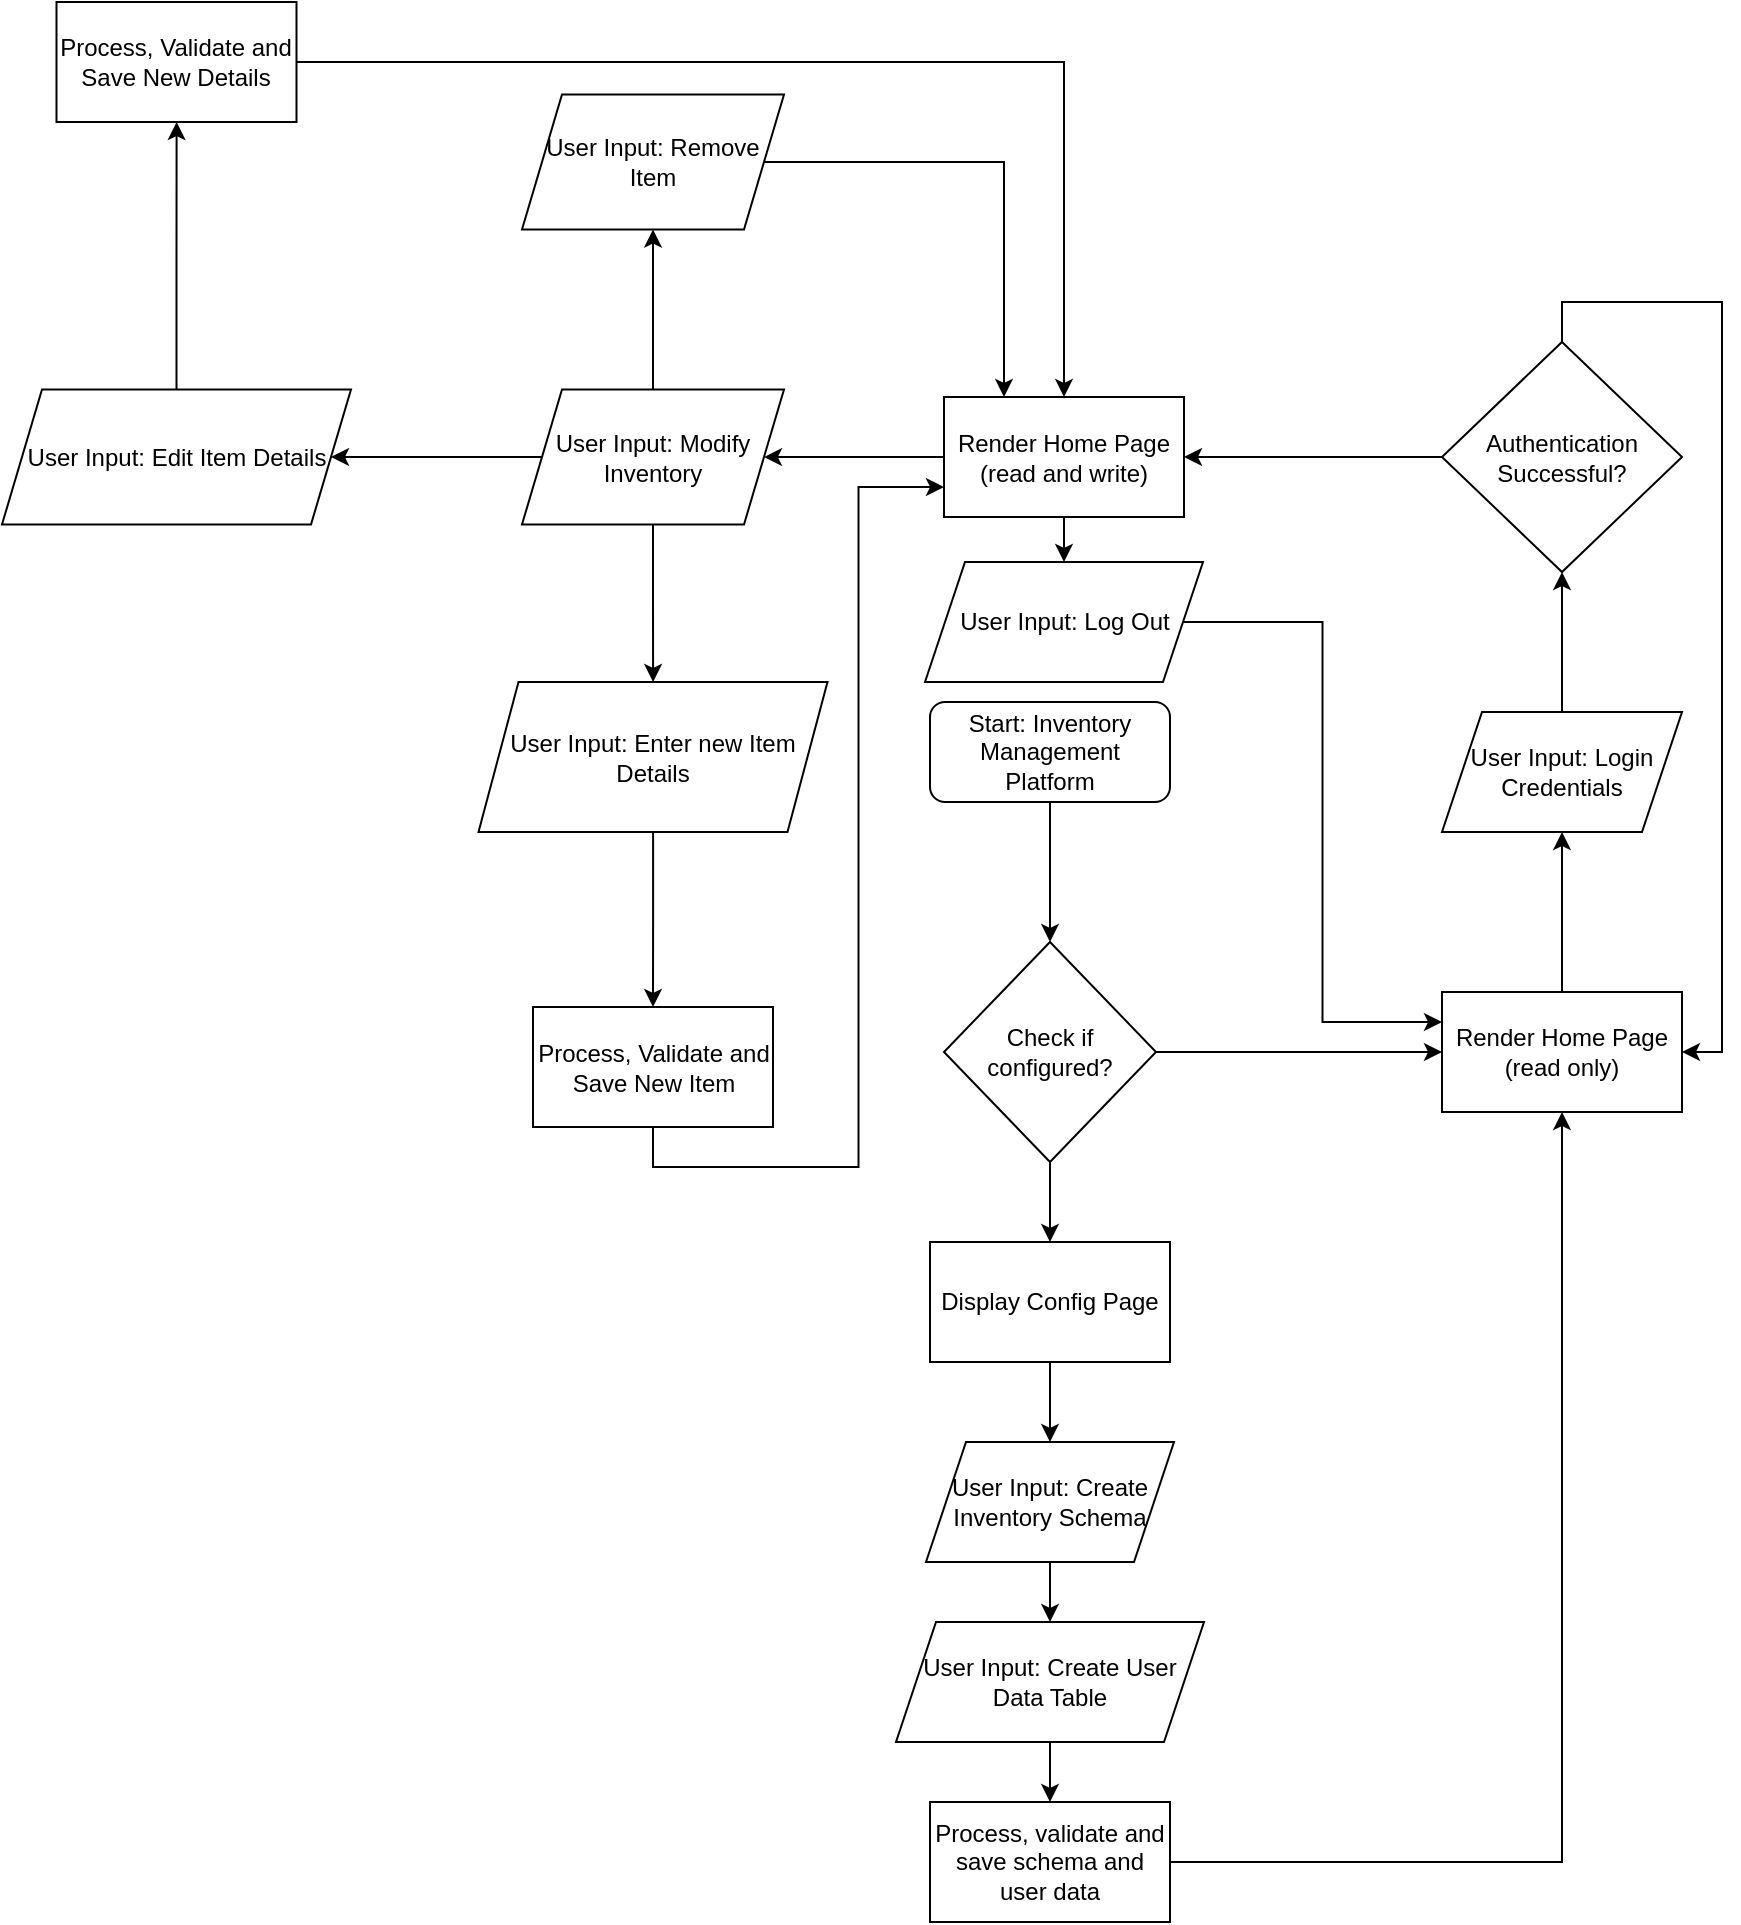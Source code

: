 <mxfile version="17.4.6" type="github"><diagram id="59dUMj7wLn-0rVzH7fCd" name="Page-1"><mxGraphModel dx="2064" dy="680" grid="1" gridSize="10" guides="1" tooltips="1" connect="1" arrows="1" fold="1" page="1" pageScale="1" pageWidth="827" pageHeight="1169" math="0" shadow="0"><root><mxCell id="0"/><mxCell id="1" parent="0"/><mxCell id="KenMncsxGdAYEB_mECTb-7" value="" style="edgeStyle=orthogonalEdgeStyle;rounded=0;orthogonalLoop=1;jettySize=auto;html=1;" edge="1" parent="1" source="KenMncsxGdAYEB_mECTb-1" target="KenMncsxGdAYEB_mECTb-2"><mxGeometry relative="1" as="geometry"/></mxCell><mxCell id="KenMncsxGdAYEB_mECTb-1" value="Start: Inventory Management Platform" style="rounded=1;whiteSpace=wrap;html=1;" vertex="1" parent="1"><mxGeometry x="431" y="410" width="120" height="50" as="geometry"/></mxCell><mxCell id="KenMncsxGdAYEB_mECTb-9" value="" style="edgeStyle=orthogonalEdgeStyle;rounded=0;orthogonalLoop=1;jettySize=auto;html=1;" edge="1" parent="1" source="KenMncsxGdAYEB_mECTb-2" target="KenMncsxGdAYEB_mECTb-8"><mxGeometry relative="1" as="geometry"/></mxCell><mxCell id="KenMncsxGdAYEB_mECTb-11" value="" style="edgeStyle=orthogonalEdgeStyle;rounded=0;orthogonalLoop=1;jettySize=auto;html=1;" edge="1" parent="1" source="KenMncsxGdAYEB_mECTb-2" target="KenMncsxGdAYEB_mECTb-10"><mxGeometry relative="1" as="geometry"/></mxCell><mxCell id="KenMncsxGdAYEB_mECTb-2" value="Check if configured?" style="rhombus;whiteSpace=wrap;html=1;" vertex="1" parent="1"><mxGeometry x="438" y="530" width="106" height="110" as="geometry"/></mxCell><mxCell id="KenMncsxGdAYEB_mECTb-22" value="" style="edgeStyle=orthogonalEdgeStyle;rounded=0;orthogonalLoop=1;jettySize=auto;html=1;" edge="1" parent="1" source="KenMncsxGdAYEB_mECTb-8" target="KenMncsxGdAYEB_mECTb-21"><mxGeometry relative="1" as="geometry"/></mxCell><mxCell id="KenMncsxGdAYEB_mECTb-8" value="Render Home Page (read only)" style="rounded=0;whiteSpace=wrap;html=1;" vertex="1" parent="1"><mxGeometry x="687" y="555" width="120" height="60" as="geometry"/></mxCell><mxCell id="KenMncsxGdAYEB_mECTb-13" value="" style="edgeStyle=orthogonalEdgeStyle;rounded=0;orthogonalLoop=1;jettySize=auto;html=1;" edge="1" parent="1" source="KenMncsxGdAYEB_mECTb-10" target="KenMncsxGdAYEB_mECTb-12"><mxGeometry relative="1" as="geometry"/></mxCell><mxCell id="KenMncsxGdAYEB_mECTb-10" value="Display Config Page" style="whiteSpace=wrap;html=1;" vertex="1" parent="1"><mxGeometry x="431" y="680" width="120" height="60" as="geometry"/></mxCell><mxCell id="KenMncsxGdAYEB_mECTb-15" value="" style="edgeStyle=orthogonalEdgeStyle;rounded=0;orthogonalLoop=1;jettySize=auto;html=1;" edge="1" parent="1" source="KenMncsxGdAYEB_mECTb-12" target="KenMncsxGdAYEB_mECTb-14"><mxGeometry relative="1" as="geometry"/></mxCell><mxCell id="KenMncsxGdAYEB_mECTb-12" value="User Input: Create Inventory Schema" style="shape=parallelogram;perimeter=parallelogramPerimeter;whiteSpace=wrap;html=1;fixedSize=1;" vertex="1" parent="1"><mxGeometry x="429" y="780" width="124" height="60" as="geometry"/></mxCell><mxCell id="KenMncsxGdAYEB_mECTb-17" value="" style="edgeStyle=orthogonalEdgeStyle;rounded=0;orthogonalLoop=1;jettySize=auto;html=1;" edge="1" parent="1" source="KenMncsxGdAYEB_mECTb-14" target="KenMncsxGdAYEB_mECTb-16"><mxGeometry relative="1" as="geometry"/></mxCell><mxCell id="KenMncsxGdAYEB_mECTb-14" value="User Input: Create User Data Table" style="shape=parallelogram;perimeter=parallelogramPerimeter;whiteSpace=wrap;html=1;fixedSize=1;" vertex="1" parent="1"><mxGeometry x="414" y="870" width="154" height="60" as="geometry"/></mxCell><mxCell id="KenMncsxGdAYEB_mECTb-18" style="edgeStyle=orthogonalEdgeStyle;rounded=0;orthogonalLoop=1;jettySize=auto;html=1;entryX=0.5;entryY=1;entryDx=0;entryDy=0;" edge="1" parent="1" source="KenMncsxGdAYEB_mECTb-16" target="KenMncsxGdAYEB_mECTb-8"><mxGeometry relative="1" as="geometry"/></mxCell><mxCell id="KenMncsxGdAYEB_mECTb-16" value="Process, validate and save schema and user data" style="whiteSpace=wrap;html=1;" vertex="1" parent="1"><mxGeometry x="431" y="960" width="120" height="60" as="geometry"/></mxCell><mxCell id="KenMncsxGdAYEB_mECTb-24" value="" style="edgeStyle=orthogonalEdgeStyle;rounded=0;orthogonalLoop=1;jettySize=auto;html=1;" edge="1" parent="1" source="KenMncsxGdAYEB_mECTb-21" target="KenMncsxGdAYEB_mECTb-23"><mxGeometry relative="1" as="geometry"/></mxCell><mxCell id="KenMncsxGdAYEB_mECTb-21" value="User Input: Login Credentials" style="shape=parallelogram;perimeter=parallelogramPerimeter;whiteSpace=wrap;html=1;fixedSize=1;rounded=0;" vertex="1" parent="1"><mxGeometry x="687" y="415" width="120" height="60" as="geometry"/></mxCell><mxCell id="KenMncsxGdAYEB_mECTb-28" style="edgeStyle=orthogonalEdgeStyle;rounded=0;orthogonalLoop=1;jettySize=auto;html=1;exitX=0.5;exitY=0;exitDx=0;exitDy=0;entryX=1;entryY=0.5;entryDx=0;entryDy=0;" edge="1" parent="1" source="KenMncsxGdAYEB_mECTb-23" target="KenMncsxGdAYEB_mECTb-8"><mxGeometry relative="1" as="geometry"/></mxCell><mxCell id="KenMncsxGdAYEB_mECTb-30" value="" style="edgeStyle=orthogonalEdgeStyle;rounded=0;orthogonalLoop=1;jettySize=auto;html=1;" edge="1" parent="1" source="KenMncsxGdAYEB_mECTb-23" target="KenMncsxGdAYEB_mECTb-29"><mxGeometry relative="1" as="geometry"/></mxCell><mxCell id="KenMncsxGdAYEB_mECTb-23" value="Authentication Successful?" style="rhombus;whiteSpace=wrap;html=1;rounded=0;" vertex="1" parent="1"><mxGeometry x="687" y="230" width="120" height="115" as="geometry"/></mxCell><mxCell id="KenMncsxGdAYEB_mECTb-32" value="" style="edgeStyle=orthogonalEdgeStyle;rounded=0;orthogonalLoop=1;jettySize=auto;html=1;" edge="1" parent="1" source="KenMncsxGdAYEB_mECTb-29" target="KenMncsxGdAYEB_mECTb-31"><mxGeometry relative="1" as="geometry"/></mxCell><mxCell id="KenMncsxGdAYEB_mECTb-55" style="edgeStyle=orthogonalEdgeStyle;rounded=0;orthogonalLoop=1;jettySize=auto;html=1;exitX=0.5;exitY=1;exitDx=0;exitDy=0;entryX=0.5;entryY=0;entryDx=0;entryDy=0;" edge="1" parent="1" source="KenMncsxGdAYEB_mECTb-29" target="KenMncsxGdAYEB_mECTb-54"><mxGeometry relative="1" as="geometry"/></mxCell><mxCell id="KenMncsxGdAYEB_mECTb-29" value="Render Home Page (read and write)" style="whiteSpace=wrap;html=1;rounded=0;" vertex="1" parent="1"><mxGeometry x="438" y="257.5" width="120" height="60" as="geometry"/></mxCell><mxCell id="KenMncsxGdAYEB_mECTb-36" value="" style="edgeStyle=orthogonalEdgeStyle;rounded=0;orthogonalLoop=1;jettySize=auto;html=1;" edge="1" parent="1" source="KenMncsxGdAYEB_mECTb-31" target="KenMncsxGdAYEB_mECTb-35"><mxGeometry relative="1" as="geometry"/></mxCell><mxCell id="KenMncsxGdAYEB_mECTb-44" value="" style="edgeStyle=orthogonalEdgeStyle;rounded=0;orthogonalLoop=1;jettySize=auto;html=1;" edge="1" parent="1" source="KenMncsxGdAYEB_mECTb-31" target="KenMncsxGdAYEB_mECTb-43"><mxGeometry relative="1" as="geometry"/></mxCell><mxCell id="KenMncsxGdAYEB_mECTb-51" value="" style="edgeStyle=orthogonalEdgeStyle;rounded=0;orthogonalLoop=1;jettySize=auto;html=1;" edge="1" parent="1" source="KenMncsxGdAYEB_mECTb-31" target="KenMncsxGdAYEB_mECTb-50"><mxGeometry relative="1" as="geometry"/></mxCell><mxCell id="KenMncsxGdAYEB_mECTb-31" value="User Input: Modify Inventory" style="shape=parallelogram;perimeter=parallelogramPerimeter;whiteSpace=wrap;html=1;fixedSize=1;rounded=0;" vertex="1" parent="1"><mxGeometry x="227" y="253.75" width="131" height="67.5" as="geometry"/></mxCell><mxCell id="KenMncsxGdAYEB_mECTb-38" value="" style="edgeStyle=orthogonalEdgeStyle;rounded=0;orthogonalLoop=1;jettySize=auto;html=1;" edge="1" parent="1" source="KenMncsxGdAYEB_mECTb-35" target="KenMncsxGdAYEB_mECTb-37"><mxGeometry relative="1" as="geometry"/></mxCell><mxCell id="KenMncsxGdAYEB_mECTb-35" value="User Input: Enter new Item Details" style="shape=parallelogram;perimeter=parallelogramPerimeter;whiteSpace=wrap;html=1;fixedSize=1;rounded=0;" vertex="1" parent="1"><mxGeometry x="205.25" y="400" width="174.5" height="75" as="geometry"/></mxCell><mxCell id="KenMncsxGdAYEB_mECTb-39" style="edgeStyle=orthogonalEdgeStyle;rounded=0;orthogonalLoop=1;jettySize=auto;html=1;exitX=0.5;exitY=1;exitDx=0;exitDy=0;entryX=0;entryY=0.75;entryDx=0;entryDy=0;" edge="1" parent="1" source="KenMncsxGdAYEB_mECTb-37" target="KenMncsxGdAYEB_mECTb-29"><mxGeometry relative="1" as="geometry"/></mxCell><mxCell id="KenMncsxGdAYEB_mECTb-37" value="Process, Validate and Save New Item" style="whiteSpace=wrap;html=1;rounded=0;" vertex="1" parent="1"><mxGeometry x="232.5" y="562.5" width="120" height="60" as="geometry"/></mxCell><mxCell id="KenMncsxGdAYEB_mECTb-48" value="" style="edgeStyle=orthogonalEdgeStyle;rounded=0;orthogonalLoop=1;jettySize=auto;html=1;" edge="1" parent="1" source="KenMncsxGdAYEB_mECTb-43" target="KenMncsxGdAYEB_mECTb-47"><mxGeometry relative="1" as="geometry"/></mxCell><mxCell id="KenMncsxGdAYEB_mECTb-43" value="User Input: Edit Item Details" style="shape=parallelogram;perimeter=parallelogramPerimeter;whiteSpace=wrap;html=1;fixedSize=1;rounded=0;" vertex="1" parent="1"><mxGeometry x="-33" y="253.75" width="174.5" height="67.5" as="geometry"/></mxCell><mxCell id="KenMncsxGdAYEB_mECTb-49" style="edgeStyle=orthogonalEdgeStyle;rounded=0;orthogonalLoop=1;jettySize=auto;html=1;exitX=1;exitY=0.5;exitDx=0;exitDy=0;entryX=0.5;entryY=0;entryDx=0;entryDy=0;" edge="1" parent="1" source="KenMncsxGdAYEB_mECTb-47" target="KenMncsxGdAYEB_mECTb-29"><mxGeometry relative="1" as="geometry"/></mxCell><mxCell id="KenMncsxGdAYEB_mECTb-47" value="Process, Validate and Save New Details" style="whiteSpace=wrap;html=1;rounded=0;" vertex="1" parent="1"><mxGeometry x="-5.75" y="60" width="120" height="60" as="geometry"/></mxCell><mxCell id="KenMncsxGdAYEB_mECTb-52" style="edgeStyle=orthogonalEdgeStyle;rounded=0;orthogonalLoop=1;jettySize=auto;html=1;exitX=1;exitY=0.5;exitDx=0;exitDy=0;entryX=0.25;entryY=0;entryDx=0;entryDy=0;" edge="1" parent="1" source="KenMncsxGdAYEB_mECTb-50" target="KenMncsxGdAYEB_mECTb-29"><mxGeometry relative="1" as="geometry"/></mxCell><mxCell id="KenMncsxGdAYEB_mECTb-50" value="User Input: Remove Item" style="shape=parallelogram;perimeter=parallelogramPerimeter;whiteSpace=wrap;html=1;fixedSize=1;rounded=0;" vertex="1" parent="1"><mxGeometry x="227" y="106.25" width="131" height="67.5" as="geometry"/></mxCell><mxCell id="KenMncsxGdAYEB_mECTb-57" style="edgeStyle=orthogonalEdgeStyle;rounded=0;orthogonalLoop=1;jettySize=auto;html=1;exitX=1;exitY=0.5;exitDx=0;exitDy=0;entryX=0;entryY=0.25;entryDx=0;entryDy=0;" edge="1" parent="1" source="KenMncsxGdAYEB_mECTb-54" target="KenMncsxGdAYEB_mECTb-8"><mxGeometry relative="1" as="geometry"/></mxCell><mxCell id="KenMncsxGdAYEB_mECTb-54" value="User Input: Log Out" style="shape=parallelogram;perimeter=parallelogramPerimeter;whiteSpace=wrap;html=1;fixedSize=1;" vertex="1" parent="1"><mxGeometry x="428.5" y="340" width="139" height="60" as="geometry"/></mxCell></root></mxGraphModel></diagram></mxfile>